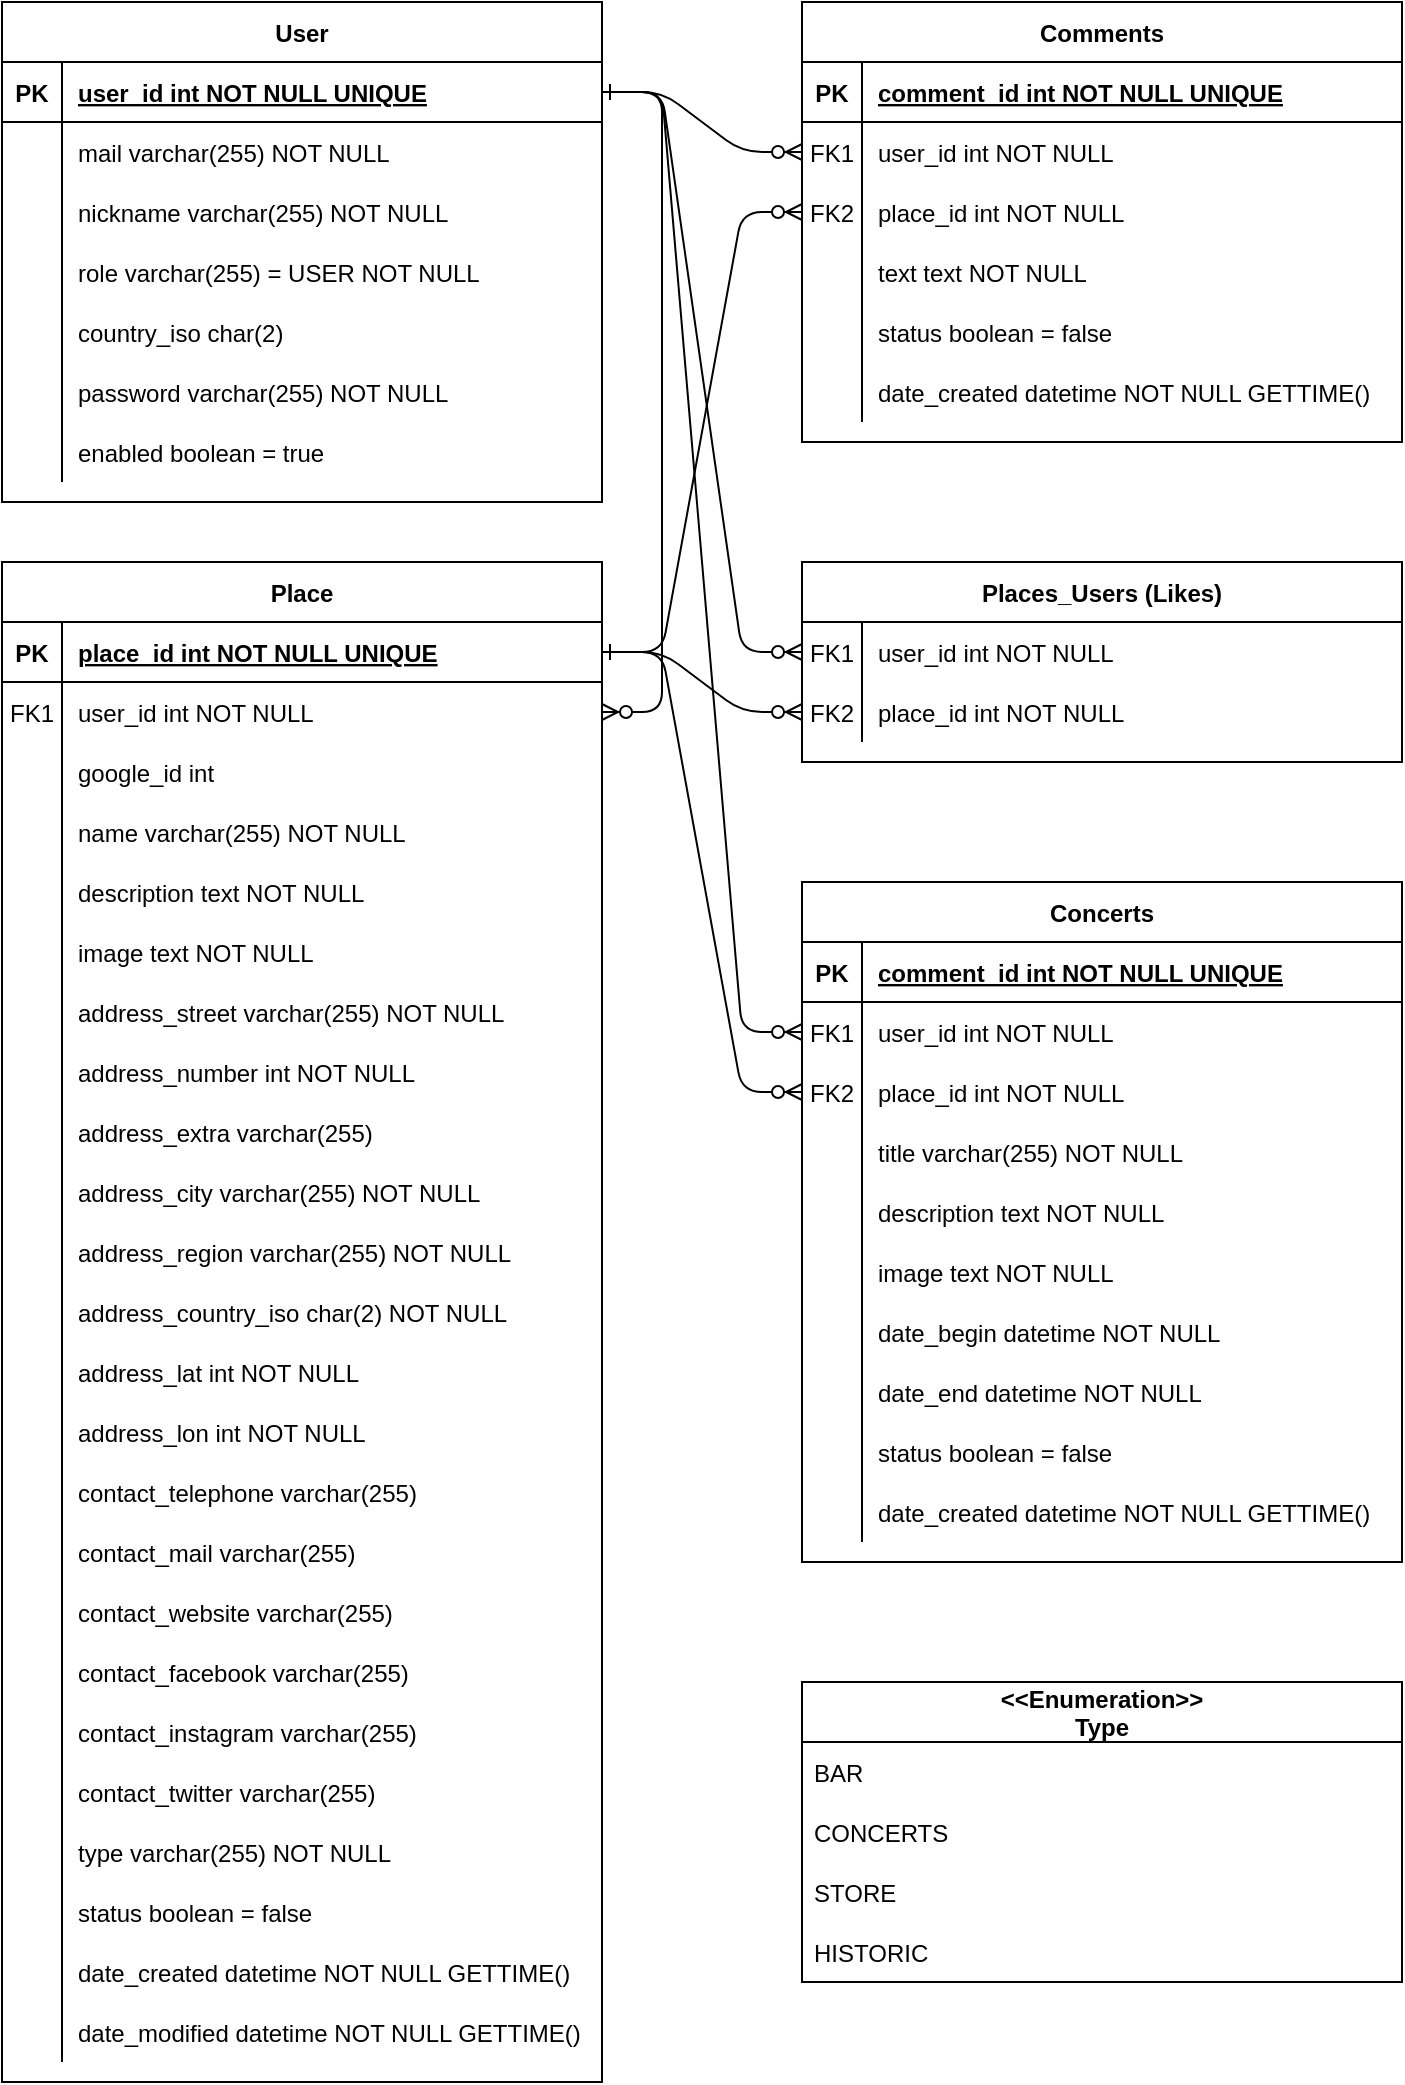 <mxfile version="20.3.6" type="device"><diagram id="R2lEEEUBdFMjLlhIrx00" name="Page-1"><mxGraphModel dx="1422" dy="794" grid="1" gridSize="10" guides="1" tooltips="1" connect="1" arrows="1" fold="1" page="1" pageScale="1" pageWidth="827" pageHeight="1169" math="0" shadow="0" extFonts="Permanent Marker^https://fonts.googleapis.com/css?family=Permanent+Marker"><root><mxCell id="0"/><mxCell id="1" parent="0"/><mxCell id="C-vyLk0tnHw3VtMMgP7b-1" value="" style="edgeStyle=entityRelationEdgeStyle;endArrow=ERzeroToMany;startArrow=ERone;endFill=1;startFill=0;" parent="1" source="C-vyLk0tnHw3VtMMgP7b-24" target="C-vyLk0tnHw3VtMMgP7b-6" edge="1"><mxGeometry width="100" height="100" relative="1" as="geometry"><mxPoint x="340" y="720" as="sourcePoint"/><mxPoint x="440" y="620" as="targetPoint"/></mxGeometry></mxCell><mxCell id="C-vyLk0tnHw3VtMMgP7b-12" value="" style="edgeStyle=entityRelationEdgeStyle;endArrow=ERzeroToMany;startArrow=ERone;endFill=1;startFill=0;entryX=0;entryY=0.5;entryDx=0;entryDy=0;" parent="1" source="C-vyLk0tnHw3VtMMgP7b-3" target="C-vyLk0tnHw3VtMMgP7b-20" edge="1"><mxGeometry width="100" height="100" relative="1" as="geometry"><mxPoint x="400" y="180" as="sourcePoint"/><mxPoint x="460" y="205" as="targetPoint"/></mxGeometry></mxCell><mxCell id="C-vyLk0tnHw3VtMMgP7b-2" value="Place" style="shape=table;startSize=30;container=1;collapsible=1;childLayout=tableLayout;fixedRows=1;rowLines=0;fontStyle=1;align=center;resizeLast=1;" parent="1" vertex="1"><mxGeometry x="40" y="320" width="300" height="760" as="geometry"/></mxCell><mxCell id="C-vyLk0tnHw3VtMMgP7b-3" value="" style="shape=partialRectangle;collapsible=0;dropTarget=0;pointerEvents=0;fillColor=none;points=[[0,0.5],[1,0.5]];portConstraint=eastwest;top=0;left=0;right=0;bottom=1;" parent="C-vyLk0tnHw3VtMMgP7b-2" vertex="1"><mxGeometry y="30" width="300" height="30" as="geometry"/></mxCell><mxCell id="C-vyLk0tnHw3VtMMgP7b-4" value="PK" style="shape=partialRectangle;overflow=hidden;connectable=0;fillColor=none;top=0;left=0;bottom=0;right=0;fontStyle=1;" parent="C-vyLk0tnHw3VtMMgP7b-3" vertex="1"><mxGeometry width="30" height="30" as="geometry"><mxRectangle width="30" height="30" as="alternateBounds"/></mxGeometry></mxCell><mxCell id="C-vyLk0tnHw3VtMMgP7b-5" value="place_id int NOT NULL UNIQUE" style="shape=partialRectangle;overflow=hidden;connectable=0;fillColor=none;top=0;left=0;bottom=0;right=0;align=left;spacingLeft=6;fontStyle=5;" parent="C-vyLk0tnHw3VtMMgP7b-3" vertex="1"><mxGeometry x="30" width="270" height="30" as="geometry"><mxRectangle width="270" height="30" as="alternateBounds"/></mxGeometry></mxCell><mxCell id="C-vyLk0tnHw3VtMMgP7b-6" value="" style="shape=partialRectangle;collapsible=0;dropTarget=0;pointerEvents=0;fillColor=none;points=[[0,0.5],[1,0.5]];portConstraint=eastwest;top=0;left=0;right=0;bottom=0;" parent="C-vyLk0tnHw3VtMMgP7b-2" vertex="1"><mxGeometry y="60" width="300" height="30" as="geometry"/></mxCell><mxCell id="C-vyLk0tnHw3VtMMgP7b-7" value="FK1" style="shape=partialRectangle;overflow=hidden;connectable=0;fillColor=none;top=0;left=0;bottom=0;right=0;" parent="C-vyLk0tnHw3VtMMgP7b-6" vertex="1"><mxGeometry width="30" height="30" as="geometry"><mxRectangle width="30" height="30" as="alternateBounds"/></mxGeometry></mxCell><mxCell id="C-vyLk0tnHw3VtMMgP7b-8" value="user_id int NOT NULL" style="shape=partialRectangle;overflow=hidden;connectable=0;fillColor=none;top=0;left=0;bottom=0;right=0;align=left;spacingLeft=6;" parent="C-vyLk0tnHw3VtMMgP7b-6" vertex="1"><mxGeometry x="30" width="270" height="30" as="geometry"><mxRectangle width="270" height="30" as="alternateBounds"/></mxGeometry></mxCell><mxCell id="t_yi1oZzfj2e9WO6-QSu-7" style="shape=partialRectangle;collapsible=0;dropTarget=0;pointerEvents=0;fillColor=none;points=[[0,0.5],[1,0.5]];portConstraint=eastwest;top=0;left=0;right=0;bottom=0;" parent="C-vyLk0tnHw3VtMMgP7b-2" vertex="1"><mxGeometry y="90" width="300" height="30" as="geometry"/></mxCell><mxCell id="t_yi1oZzfj2e9WO6-QSu-8" style="shape=partialRectangle;overflow=hidden;connectable=0;fillColor=none;top=0;left=0;bottom=0;right=0;" parent="t_yi1oZzfj2e9WO6-QSu-7" vertex="1"><mxGeometry width="30" height="30" as="geometry"><mxRectangle width="30" height="30" as="alternateBounds"/></mxGeometry></mxCell><mxCell id="t_yi1oZzfj2e9WO6-QSu-9" value="google_id int" style="shape=partialRectangle;overflow=hidden;connectable=0;fillColor=none;top=0;left=0;bottom=0;right=0;align=left;spacingLeft=6;" parent="t_yi1oZzfj2e9WO6-QSu-7" vertex="1"><mxGeometry x="30" width="270" height="30" as="geometry"><mxRectangle width="270" height="30" as="alternateBounds"/></mxGeometry></mxCell><mxCell id="C-vyLk0tnHw3VtMMgP7b-9" value="" style="shape=partialRectangle;collapsible=0;dropTarget=0;pointerEvents=0;fillColor=none;points=[[0,0.5],[1,0.5]];portConstraint=eastwest;top=0;left=0;right=0;bottom=0;" parent="C-vyLk0tnHw3VtMMgP7b-2" vertex="1"><mxGeometry y="120" width="300" height="30" as="geometry"/></mxCell><mxCell id="C-vyLk0tnHw3VtMMgP7b-10" value="" style="shape=partialRectangle;overflow=hidden;connectable=0;fillColor=none;top=0;left=0;bottom=0;right=0;" parent="C-vyLk0tnHw3VtMMgP7b-9" vertex="1"><mxGeometry width="30" height="30" as="geometry"><mxRectangle width="30" height="30" as="alternateBounds"/></mxGeometry></mxCell><mxCell id="C-vyLk0tnHw3VtMMgP7b-11" value="name varchar(255) NOT NULL" style="shape=partialRectangle;overflow=hidden;connectable=0;fillColor=none;top=0;left=0;bottom=0;right=0;align=left;spacingLeft=6;" parent="C-vyLk0tnHw3VtMMgP7b-9" vertex="1"><mxGeometry x="30" width="270" height="30" as="geometry"><mxRectangle width="270" height="30" as="alternateBounds"/></mxGeometry></mxCell><mxCell id="KJYeObS76Nvc9UVhFvRF-8" style="shape=partialRectangle;collapsible=0;dropTarget=0;pointerEvents=0;fillColor=none;points=[[0,0.5],[1,0.5]];portConstraint=eastwest;top=0;left=0;right=0;bottom=0;" parent="C-vyLk0tnHw3VtMMgP7b-2" vertex="1"><mxGeometry y="150" width="300" height="30" as="geometry"/></mxCell><mxCell id="KJYeObS76Nvc9UVhFvRF-9" style="shape=partialRectangle;overflow=hidden;connectable=0;fillColor=none;top=0;left=0;bottom=0;right=0;" parent="KJYeObS76Nvc9UVhFvRF-8" vertex="1"><mxGeometry width="30" height="30" as="geometry"><mxRectangle width="30" height="30" as="alternateBounds"/></mxGeometry></mxCell><mxCell id="KJYeObS76Nvc9UVhFvRF-10" value="description text NOT NULL" style="shape=partialRectangle;overflow=hidden;connectable=0;fillColor=none;top=0;left=0;bottom=0;right=0;align=left;spacingLeft=6;" parent="KJYeObS76Nvc9UVhFvRF-8" vertex="1"><mxGeometry x="30" width="270" height="30" as="geometry"><mxRectangle width="270" height="30" as="alternateBounds"/></mxGeometry></mxCell><mxCell id="KJYeObS76Nvc9UVhFvRF-11" style="shape=partialRectangle;collapsible=0;dropTarget=0;pointerEvents=0;fillColor=none;points=[[0,0.5],[1,0.5]];portConstraint=eastwest;top=0;left=0;right=0;bottom=0;" parent="C-vyLk0tnHw3VtMMgP7b-2" vertex="1"><mxGeometry y="180" width="300" height="30" as="geometry"/></mxCell><mxCell id="KJYeObS76Nvc9UVhFvRF-12" style="shape=partialRectangle;overflow=hidden;connectable=0;fillColor=none;top=0;left=0;bottom=0;right=0;" parent="KJYeObS76Nvc9UVhFvRF-11" vertex="1"><mxGeometry width="30" height="30" as="geometry"><mxRectangle width="30" height="30" as="alternateBounds"/></mxGeometry></mxCell><mxCell id="KJYeObS76Nvc9UVhFvRF-13" value="image text NOT NULL" style="shape=partialRectangle;overflow=hidden;connectable=0;fillColor=none;top=0;left=0;bottom=0;right=0;align=left;spacingLeft=6;" parent="KJYeObS76Nvc9UVhFvRF-11" vertex="1"><mxGeometry x="30" width="270" height="30" as="geometry"><mxRectangle width="270" height="30" as="alternateBounds"/></mxGeometry></mxCell><mxCell id="jsZXeWzyeWKCvt2RKqk4-23" style="shape=partialRectangle;collapsible=0;dropTarget=0;pointerEvents=0;fillColor=none;points=[[0,0.5],[1,0.5]];portConstraint=eastwest;top=0;left=0;right=0;bottom=0;" parent="C-vyLk0tnHw3VtMMgP7b-2" vertex="1"><mxGeometry y="210" width="300" height="30" as="geometry"/></mxCell><mxCell id="jsZXeWzyeWKCvt2RKqk4-24" style="shape=partialRectangle;overflow=hidden;connectable=0;fillColor=none;top=0;left=0;bottom=0;right=0;" parent="jsZXeWzyeWKCvt2RKqk4-23" vertex="1"><mxGeometry width="30" height="30" as="geometry"><mxRectangle width="30" height="30" as="alternateBounds"/></mxGeometry></mxCell><mxCell id="jsZXeWzyeWKCvt2RKqk4-25" value="address_street varchar(255) NOT NULL" style="shape=partialRectangle;overflow=hidden;connectable=0;fillColor=none;top=0;left=0;bottom=0;right=0;align=left;spacingLeft=6;" parent="jsZXeWzyeWKCvt2RKqk4-23" vertex="1"><mxGeometry x="30" width="270" height="30" as="geometry"><mxRectangle width="270" height="30" as="alternateBounds"/></mxGeometry></mxCell><mxCell id="jsZXeWzyeWKCvt2RKqk4-26" style="shape=partialRectangle;collapsible=0;dropTarget=0;pointerEvents=0;fillColor=none;points=[[0,0.5],[1,0.5]];portConstraint=eastwest;top=0;left=0;right=0;bottom=0;" parent="C-vyLk0tnHw3VtMMgP7b-2" vertex="1"><mxGeometry y="240" width="300" height="30" as="geometry"/></mxCell><mxCell id="jsZXeWzyeWKCvt2RKqk4-27" style="shape=partialRectangle;overflow=hidden;connectable=0;fillColor=none;top=0;left=0;bottom=0;right=0;" parent="jsZXeWzyeWKCvt2RKqk4-26" vertex="1"><mxGeometry width="30" height="30" as="geometry"><mxRectangle width="30" height="30" as="alternateBounds"/></mxGeometry></mxCell><mxCell id="jsZXeWzyeWKCvt2RKqk4-28" value="address_number int NOT NULL" style="shape=partialRectangle;overflow=hidden;connectable=0;fillColor=none;top=0;left=0;bottom=0;right=0;align=left;spacingLeft=6;" parent="jsZXeWzyeWKCvt2RKqk4-26" vertex="1"><mxGeometry x="30" width="270" height="30" as="geometry"><mxRectangle width="270" height="30" as="alternateBounds"/></mxGeometry></mxCell><mxCell id="lI1bg73gJDDpmk-VJzvs-19" style="shape=partialRectangle;collapsible=0;dropTarget=0;pointerEvents=0;fillColor=none;points=[[0,0.5],[1,0.5]];portConstraint=eastwest;top=0;left=0;right=0;bottom=0;" parent="C-vyLk0tnHw3VtMMgP7b-2" vertex="1"><mxGeometry y="270" width="300" height="30" as="geometry"/></mxCell><mxCell id="lI1bg73gJDDpmk-VJzvs-20" style="shape=partialRectangle;overflow=hidden;connectable=0;fillColor=none;top=0;left=0;bottom=0;right=0;" parent="lI1bg73gJDDpmk-VJzvs-19" vertex="1"><mxGeometry width="30" height="30" as="geometry"><mxRectangle width="30" height="30" as="alternateBounds"/></mxGeometry></mxCell><mxCell id="lI1bg73gJDDpmk-VJzvs-21" value="address_extra varchar(255)" style="shape=partialRectangle;overflow=hidden;connectable=0;fillColor=none;top=0;left=0;bottom=0;right=0;align=left;spacingLeft=6;" parent="lI1bg73gJDDpmk-VJzvs-19" vertex="1"><mxGeometry x="30" width="270" height="30" as="geometry"><mxRectangle width="270" height="30" as="alternateBounds"/></mxGeometry></mxCell><mxCell id="jsZXeWzyeWKCvt2RKqk4-29" style="shape=partialRectangle;collapsible=0;dropTarget=0;pointerEvents=0;fillColor=none;points=[[0,0.5],[1,0.5]];portConstraint=eastwest;top=0;left=0;right=0;bottom=0;" parent="C-vyLk0tnHw3VtMMgP7b-2" vertex="1"><mxGeometry y="300" width="300" height="30" as="geometry"/></mxCell><mxCell id="jsZXeWzyeWKCvt2RKqk4-30" style="shape=partialRectangle;overflow=hidden;connectable=0;fillColor=none;top=0;left=0;bottom=0;right=0;" parent="jsZXeWzyeWKCvt2RKqk4-29" vertex="1"><mxGeometry width="30" height="30" as="geometry"><mxRectangle width="30" height="30" as="alternateBounds"/></mxGeometry></mxCell><mxCell id="jsZXeWzyeWKCvt2RKqk4-31" value="address_city varchar(255) NOT NULL" style="shape=partialRectangle;overflow=hidden;connectable=0;fillColor=none;top=0;left=0;bottom=0;right=0;align=left;spacingLeft=6;" parent="jsZXeWzyeWKCvt2RKqk4-29" vertex="1"><mxGeometry x="30" width="270" height="30" as="geometry"><mxRectangle width="270" height="30" as="alternateBounds"/></mxGeometry></mxCell><mxCell id="jsZXeWzyeWKCvt2RKqk4-32" style="shape=partialRectangle;collapsible=0;dropTarget=0;pointerEvents=0;fillColor=none;points=[[0,0.5],[1,0.5]];portConstraint=eastwest;top=0;left=0;right=0;bottom=0;" parent="C-vyLk0tnHw3VtMMgP7b-2" vertex="1"><mxGeometry y="330" width="300" height="30" as="geometry"/></mxCell><mxCell id="jsZXeWzyeWKCvt2RKqk4-33" style="shape=partialRectangle;overflow=hidden;connectable=0;fillColor=none;top=0;left=0;bottom=0;right=0;" parent="jsZXeWzyeWKCvt2RKqk4-32" vertex="1"><mxGeometry width="30" height="30" as="geometry"><mxRectangle width="30" height="30" as="alternateBounds"/></mxGeometry></mxCell><mxCell id="jsZXeWzyeWKCvt2RKqk4-34" value="address_region varchar(255) NOT NULL" style="shape=partialRectangle;overflow=hidden;connectable=0;fillColor=none;top=0;left=0;bottom=0;right=0;align=left;spacingLeft=6;" parent="jsZXeWzyeWKCvt2RKqk4-32" vertex="1"><mxGeometry x="30" width="270" height="30" as="geometry"><mxRectangle width="270" height="30" as="alternateBounds"/></mxGeometry></mxCell><mxCell id="jsZXeWzyeWKCvt2RKqk4-56" style="shape=partialRectangle;collapsible=0;dropTarget=0;pointerEvents=0;fillColor=none;points=[[0,0.5],[1,0.5]];portConstraint=eastwest;top=0;left=0;right=0;bottom=0;" parent="C-vyLk0tnHw3VtMMgP7b-2" vertex="1"><mxGeometry y="360" width="300" height="30" as="geometry"/></mxCell><mxCell id="jsZXeWzyeWKCvt2RKqk4-57" style="shape=partialRectangle;overflow=hidden;connectable=0;fillColor=none;top=0;left=0;bottom=0;right=0;" parent="jsZXeWzyeWKCvt2RKqk4-56" vertex="1"><mxGeometry width="30" height="30" as="geometry"><mxRectangle width="30" height="30" as="alternateBounds"/></mxGeometry></mxCell><mxCell id="jsZXeWzyeWKCvt2RKqk4-58" value="address_country_iso char(2) NOT NULL" style="shape=partialRectangle;overflow=hidden;connectable=0;fillColor=none;top=0;left=0;bottom=0;right=0;align=left;spacingLeft=6;" parent="jsZXeWzyeWKCvt2RKqk4-56" vertex="1"><mxGeometry x="30" width="270" height="30" as="geometry"><mxRectangle width="270" height="30" as="alternateBounds"/></mxGeometry></mxCell><mxCell id="jsZXeWzyeWKCvt2RKqk4-71" style="shape=partialRectangle;collapsible=0;dropTarget=0;pointerEvents=0;fillColor=none;points=[[0,0.5],[1,0.5]];portConstraint=eastwest;top=0;left=0;right=0;bottom=0;" parent="C-vyLk0tnHw3VtMMgP7b-2" vertex="1"><mxGeometry y="390" width="300" height="30" as="geometry"/></mxCell><mxCell id="jsZXeWzyeWKCvt2RKqk4-72" style="shape=partialRectangle;overflow=hidden;connectable=0;fillColor=none;top=0;left=0;bottom=0;right=0;" parent="jsZXeWzyeWKCvt2RKqk4-71" vertex="1"><mxGeometry width="30" height="30" as="geometry"><mxRectangle width="30" height="30" as="alternateBounds"/></mxGeometry></mxCell><mxCell id="jsZXeWzyeWKCvt2RKqk4-73" value="address_lat int NOT NULL" style="shape=partialRectangle;overflow=hidden;connectable=0;fillColor=none;top=0;left=0;bottom=0;right=0;align=left;spacingLeft=6;" parent="jsZXeWzyeWKCvt2RKqk4-71" vertex="1"><mxGeometry x="30" width="270" height="30" as="geometry"><mxRectangle width="270" height="30" as="alternateBounds"/></mxGeometry></mxCell><mxCell id="jsZXeWzyeWKCvt2RKqk4-59" style="shape=partialRectangle;collapsible=0;dropTarget=0;pointerEvents=0;fillColor=none;points=[[0,0.5],[1,0.5]];portConstraint=eastwest;top=0;left=0;right=0;bottom=0;" parent="C-vyLk0tnHw3VtMMgP7b-2" vertex="1"><mxGeometry y="420" width="300" height="30" as="geometry"/></mxCell><mxCell id="jsZXeWzyeWKCvt2RKqk4-60" style="shape=partialRectangle;overflow=hidden;connectable=0;fillColor=none;top=0;left=0;bottom=0;right=0;" parent="jsZXeWzyeWKCvt2RKqk4-59" vertex="1"><mxGeometry width="30" height="30" as="geometry"><mxRectangle width="30" height="30" as="alternateBounds"/></mxGeometry></mxCell><mxCell id="jsZXeWzyeWKCvt2RKqk4-61" value="address_lon int NOT NULL" style="shape=partialRectangle;overflow=hidden;connectable=0;fillColor=none;top=0;left=0;bottom=0;right=0;align=left;spacingLeft=6;" parent="jsZXeWzyeWKCvt2RKqk4-59" vertex="1"><mxGeometry x="30" width="270" height="30" as="geometry"><mxRectangle width="270" height="30" as="alternateBounds"/></mxGeometry></mxCell><mxCell id="t_yi1oZzfj2e9WO6-QSu-28" style="shape=partialRectangle;collapsible=0;dropTarget=0;pointerEvents=0;fillColor=none;points=[[0,0.5],[1,0.5]];portConstraint=eastwest;top=0;left=0;right=0;bottom=0;" parent="C-vyLk0tnHw3VtMMgP7b-2" vertex="1"><mxGeometry y="450" width="300" height="30" as="geometry"/></mxCell><mxCell id="t_yi1oZzfj2e9WO6-QSu-29" style="shape=partialRectangle;overflow=hidden;connectable=0;fillColor=none;top=0;left=0;bottom=0;right=0;" parent="t_yi1oZzfj2e9WO6-QSu-28" vertex="1"><mxGeometry width="30" height="30" as="geometry"><mxRectangle width="30" height="30" as="alternateBounds"/></mxGeometry></mxCell><mxCell id="t_yi1oZzfj2e9WO6-QSu-30" value="contact_telephone varchar(255)" style="shape=partialRectangle;overflow=hidden;connectable=0;fillColor=none;top=0;left=0;bottom=0;right=0;align=left;spacingLeft=6;" parent="t_yi1oZzfj2e9WO6-QSu-28" vertex="1"><mxGeometry x="30" width="270" height="30" as="geometry"><mxRectangle width="270" height="30" as="alternateBounds"/></mxGeometry></mxCell><mxCell id="t_yi1oZzfj2e9WO6-QSu-31" style="shape=partialRectangle;collapsible=0;dropTarget=0;pointerEvents=0;fillColor=none;points=[[0,0.5],[1,0.5]];portConstraint=eastwest;top=0;left=0;right=0;bottom=0;" parent="C-vyLk0tnHw3VtMMgP7b-2" vertex="1"><mxGeometry y="480" width="300" height="30" as="geometry"/></mxCell><mxCell id="t_yi1oZzfj2e9WO6-QSu-32" style="shape=partialRectangle;overflow=hidden;connectable=0;fillColor=none;top=0;left=0;bottom=0;right=0;" parent="t_yi1oZzfj2e9WO6-QSu-31" vertex="1"><mxGeometry width="30" height="30" as="geometry"><mxRectangle width="30" height="30" as="alternateBounds"/></mxGeometry></mxCell><mxCell id="t_yi1oZzfj2e9WO6-QSu-33" value="contact_mail varchar(255)" style="shape=partialRectangle;overflow=hidden;connectable=0;fillColor=none;top=0;left=0;bottom=0;right=0;align=left;spacingLeft=6;" parent="t_yi1oZzfj2e9WO6-QSu-31" vertex="1"><mxGeometry x="30" width="270" height="30" as="geometry"><mxRectangle width="270" height="30" as="alternateBounds"/></mxGeometry></mxCell><mxCell id="t_yi1oZzfj2e9WO6-QSu-25" style="shape=partialRectangle;collapsible=0;dropTarget=0;pointerEvents=0;fillColor=none;points=[[0,0.5],[1,0.5]];portConstraint=eastwest;top=0;left=0;right=0;bottom=0;" parent="C-vyLk0tnHw3VtMMgP7b-2" vertex="1"><mxGeometry y="510" width="300" height="30" as="geometry"/></mxCell><mxCell id="t_yi1oZzfj2e9WO6-QSu-26" style="shape=partialRectangle;overflow=hidden;connectable=0;fillColor=none;top=0;left=0;bottom=0;right=0;" parent="t_yi1oZzfj2e9WO6-QSu-25" vertex="1"><mxGeometry width="30" height="30" as="geometry"><mxRectangle width="30" height="30" as="alternateBounds"/></mxGeometry></mxCell><mxCell id="t_yi1oZzfj2e9WO6-QSu-27" value="contact_website varchar(255)" style="shape=partialRectangle;overflow=hidden;connectable=0;fillColor=none;top=0;left=0;bottom=0;right=0;align=left;spacingLeft=6;" parent="t_yi1oZzfj2e9WO6-QSu-25" vertex="1"><mxGeometry x="30" width="270" height="30" as="geometry"><mxRectangle width="270" height="30" as="alternateBounds"/></mxGeometry></mxCell><mxCell id="t_yi1oZzfj2e9WO6-QSu-19" style="shape=partialRectangle;collapsible=0;dropTarget=0;pointerEvents=0;fillColor=none;points=[[0,0.5],[1,0.5]];portConstraint=eastwest;top=0;left=0;right=0;bottom=0;" parent="C-vyLk0tnHw3VtMMgP7b-2" vertex="1"><mxGeometry y="540" width="300" height="30" as="geometry"/></mxCell><mxCell id="t_yi1oZzfj2e9WO6-QSu-20" style="shape=partialRectangle;overflow=hidden;connectable=0;fillColor=none;top=0;left=0;bottom=0;right=0;" parent="t_yi1oZzfj2e9WO6-QSu-19" vertex="1"><mxGeometry width="30" height="30" as="geometry"><mxRectangle width="30" height="30" as="alternateBounds"/></mxGeometry></mxCell><mxCell id="t_yi1oZzfj2e9WO6-QSu-21" value="contact_facebook varchar(255)" style="shape=partialRectangle;overflow=hidden;connectable=0;fillColor=none;top=0;left=0;bottom=0;right=0;align=left;spacingLeft=6;" parent="t_yi1oZzfj2e9WO6-QSu-19" vertex="1"><mxGeometry x="30" width="270" height="30" as="geometry"><mxRectangle width="270" height="30" as="alternateBounds"/></mxGeometry></mxCell><mxCell id="t_yi1oZzfj2e9WO6-QSu-16" style="shape=partialRectangle;collapsible=0;dropTarget=0;pointerEvents=0;fillColor=none;points=[[0,0.5],[1,0.5]];portConstraint=eastwest;top=0;left=0;right=0;bottom=0;" parent="C-vyLk0tnHw3VtMMgP7b-2" vertex="1"><mxGeometry y="570" width="300" height="30" as="geometry"/></mxCell><mxCell id="t_yi1oZzfj2e9WO6-QSu-17" style="shape=partialRectangle;overflow=hidden;connectable=0;fillColor=none;top=0;left=0;bottom=0;right=0;" parent="t_yi1oZzfj2e9WO6-QSu-16" vertex="1"><mxGeometry width="30" height="30" as="geometry"><mxRectangle width="30" height="30" as="alternateBounds"/></mxGeometry></mxCell><mxCell id="t_yi1oZzfj2e9WO6-QSu-18" value="contact_instagram varchar(255)" style="shape=partialRectangle;overflow=hidden;connectable=0;fillColor=none;top=0;left=0;bottom=0;right=0;align=left;spacingLeft=6;" parent="t_yi1oZzfj2e9WO6-QSu-16" vertex="1"><mxGeometry x="30" width="270" height="30" as="geometry"><mxRectangle width="270" height="30" as="alternateBounds"/></mxGeometry></mxCell><mxCell id="t_yi1oZzfj2e9WO6-QSu-22" style="shape=partialRectangle;collapsible=0;dropTarget=0;pointerEvents=0;fillColor=none;points=[[0,0.5],[1,0.5]];portConstraint=eastwest;top=0;left=0;right=0;bottom=0;" parent="C-vyLk0tnHw3VtMMgP7b-2" vertex="1"><mxGeometry y="600" width="300" height="30" as="geometry"/></mxCell><mxCell id="t_yi1oZzfj2e9WO6-QSu-23" style="shape=partialRectangle;overflow=hidden;connectable=0;fillColor=none;top=0;left=0;bottom=0;right=0;" parent="t_yi1oZzfj2e9WO6-QSu-22" vertex="1"><mxGeometry width="30" height="30" as="geometry"><mxRectangle width="30" height="30" as="alternateBounds"/></mxGeometry></mxCell><mxCell id="t_yi1oZzfj2e9WO6-QSu-24" value="contact_twitter varchar(255)" style="shape=partialRectangle;overflow=hidden;connectable=0;fillColor=none;top=0;left=0;bottom=0;right=0;align=left;spacingLeft=6;" parent="t_yi1oZzfj2e9WO6-QSu-22" vertex="1"><mxGeometry x="30" width="270" height="30" as="geometry"><mxRectangle width="270" height="30" as="alternateBounds"/></mxGeometry></mxCell><mxCell id="lI1bg73gJDDpmk-VJzvs-14" style="shape=partialRectangle;collapsible=0;dropTarget=0;pointerEvents=0;fillColor=none;points=[[0,0.5],[1,0.5]];portConstraint=eastwest;top=0;left=0;right=0;bottom=0;" parent="C-vyLk0tnHw3VtMMgP7b-2" vertex="1"><mxGeometry y="630" width="300" height="30" as="geometry"/></mxCell><mxCell id="lI1bg73gJDDpmk-VJzvs-15" style="shape=partialRectangle;overflow=hidden;connectable=0;fillColor=none;top=0;left=0;bottom=0;right=0;" parent="lI1bg73gJDDpmk-VJzvs-14" vertex="1"><mxGeometry width="30" height="30" as="geometry"><mxRectangle width="30" height="30" as="alternateBounds"/></mxGeometry></mxCell><mxCell id="lI1bg73gJDDpmk-VJzvs-16" value="type varchar(255) NOT NULL" style="shape=partialRectangle;overflow=hidden;connectable=0;fillColor=none;top=0;left=0;bottom=0;right=0;align=left;spacingLeft=6;" parent="lI1bg73gJDDpmk-VJzvs-14" vertex="1"><mxGeometry x="30" width="270" height="30" as="geometry"><mxRectangle width="270" height="30" as="alternateBounds"/></mxGeometry></mxCell><mxCell id="jsZXeWzyeWKCvt2RKqk4-74" style="shape=partialRectangle;collapsible=0;dropTarget=0;pointerEvents=0;fillColor=none;points=[[0,0.5],[1,0.5]];portConstraint=eastwest;top=0;left=0;right=0;bottom=0;" parent="C-vyLk0tnHw3VtMMgP7b-2" vertex="1"><mxGeometry y="660" width="300" height="30" as="geometry"/></mxCell><mxCell id="jsZXeWzyeWKCvt2RKqk4-75" style="shape=partialRectangle;overflow=hidden;connectable=0;fillColor=none;top=0;left=0;bottom=0;right=0;" parent="jsZXeWzyeWKCvt2RKqk4-74" vertex="1"><mxGeometry width="30" height="30" as="geometry"><mxRectangle width="30" height="30" as="alternateBounds"/></mxGeometry></mxCell><mxCell id="jsZXeWzyeWKCvt2RKqk4-76" value="status boolean = false" style="shape=partialRectangle;overflow=hidden;connectable=0;fillColor=none;top=0;left=0;bottom=0;right=0;align=left;spacingLeft=6;" parent="jsZXeWzyeWKCvt2RKqk4-74" vertex="1"><mxGeometry x="30" width="270" height="30" as="geometry"><mxRectangle width="270" height="30" as="alternateBounds"/></mxGeometry></mxCell><mxCell id="jsZXeWzyeWKCvt2RKqk4-77" style="shape=partialRectangle;collapsible=0;dropTarget=0;pointerEvents=0;fillColor=none;points=[[0,0.5],[1,0.5]];portConstraint=eastwest;top=0;left=0;right=0;bottom=0;" parent="C-vyLk0tnHw3VtMMgP7b-2" vertex="1"><mxGeometry y="690" width="300" height="30" as="geometry"/></mxCell><mxCell id="jsZXeWzyeWKCvt2RKqk4-78" style="shape=partialRectangle;overflow=hidden;connectable=0;fillColor=none;top=0;left=0;bottom=0;right=0;" parent="jsZXeWzyeWKCvt2RKqk4-77" vertex="1"><mxGeometry width="30" height="30" as="geometry"><mxRectangle width="30" height="30" as="alternateBounds"/></mxGeometry></mxCell><mxCell id="jsZXeWzyeWKCvt2RKqk4-79" value="date_created datetime NOT NULL GETTIME()" style="shape=partialRectangle;overflow=hidden;connectable=0;fillColor=none;top=0;left=0;bottom=0;right=0;align=left;spacingLeft=6;" parent="jsZXeWzyeWKCvt2RKqk4-77" vertex="1"><mxGeometry x="30" width="270" height="30" as="geometry"><mxRectangle width="270" height="30" as="alternateBounds"/></mxGeometry></mxCell><mxCell id="KJYeObS76Nvc9UVhFvRF-1" style="shape=partialRectangle;collapsible=0;dropTarget=0;pointerEvents=0;fillColor=none;points=[[0,0.5],[1,0.5]];portConstraint=eastwest;top=0;left=0;right=0;bottom=0;" parent="C-vyLk0tnHw3VtMMgP7b-2" vertex="1"><mxGeometry y="720" width="300" height="30" as="geometry"/></mxCell><mxCell id="KJYeObS76Nvc9UVhFvRF-2" style="shape=partialRectangle;overflow=hidden;connectable=0;fillColor=none;top=0;left=0;bottom=0;right=0;" parent="KJYeObS76Nvc9UVhFvRF-1" vertex="1"><mxGeometry width="30" height="30" as="geometry"><mxRectangle width="30" height="30" as="alternateBounds"/></mxGeometry></mxCell><mxCell id="KJYeObS76Nvc9UVhFvRF-3" value="date_modified datetime NOT NULL GETTIME()" style="shape=partialRectangle;overflow=hidden;connectable=0;fillColor=none;top=0;left=0;bottom=0;right=0;align=left;spacingLeft=6;" parent="KJYeObS76Nvc9UVhFvRF-1" vertex="1"><mxGeometry x="30" width="270" height="30" as="geometry"><mxRectangle width="270" height="30" as="alternateBounds"/></mxGeometry></mxCell><mxCell id="C-vyLk0tnHw3VtMMgP7b-13" value="Comments" style="shape=table;startSize=30;container=1;collapsible=1;childLayout=tableLayout;fixedRows=1;rowLines=0;fontStyle=1;align=center;resizeLast=1;" parent="1" vertex="1"><mxGeometry x="440" y="40" width="300" height="220" as="geometry"/></mxCell><mxCell id="C-vyLk0tnHw3VtMMgP7b-14" value="" style="shape=partialRectangle;collapsible=0;dropTarget=0;pointerEvents=0;fillColor=none;points=[[0,0.5],[1,0.5]];portConstraint=eastwest;top=0;left=0;right=0;bottom=1;" parent="C-vyLk0tnHw3VtMMgP7b-13" vertex="1"><mxGeometry y="30" width="300" height="30" as="geometry"/></mxCell><mxCell id="C-vyLk0tnHw3VtMMgP7b-15" value="PK" style="shape=partialRectangle;overflow=hidden;connectable=0;fillColor=none;top=0;left=0;bottom=0;right=0;fontStyle=1;" parent="C-vyLk0tnHw3VtMMgP7b-14" vertex="1"><mxGeometry width="30" height="30" as="geometry"><mxRectangle width="30" height="30" as="alternateBounds"/></mxGeometry></mxCell><mxCell id="C-vyLk0tnHw3VtMMgP7b-16" value="comment_id int NOT NULL UNIQUE" style="shape=partialRectangle;overflow=hidden;connectable=0;fillColor=none;top=0;left=0;bottom=0;right=0;align=left;spacingLeft=6;fontStyle=5;" parent="C-vyLk0tnHw3VtMMgP7b-14" vertex="1"><mxGeometry x="30" width="270" height="30" as="geometry"><mxRectangle width="270" height="30" as="alternateBounds"/></mxGeometry></mxCell><mxCell id="C-vyLk0tnHw3VtMMgP7b-17" value="" style="shape=partialRectangle;collapsible=0;dropTarget=0;pointerEvents=0;fillColor=none;points=[[0,0.5],[1,0.5]];portConstraint=eastwest;top=0;left=0;right=0;bottom=0;" parent="C-vyLk0tnHw3VtMMgP7b-13" vertex="1"><mxGeometry y="60" width="300" height="30" as="geometry"/></mxCell><mxCell id="C-vyLk0tnHw3VtMMgP7b-18" value="FK1" style="shape=partialRectangle;overflow=hidden;connectable=0;fillColor=none;top=0;left=0;bottom=0;right=0;" parent="C-vyLk0tnHw3VtMMgP7b-17" vertex="1"><mxGeometry width="30" height="30" as="geometry"><mxRectangle width="30" height="30" as="alternateBounds"/></mxGeometry></mxCell><mxCell id="C-vyLk0tnHw3VtMMgP7b-19" value="user_id int NOT NULL" style="shape=partialRectangle;overflow=hidden;connectable=0;fillColor=none;top=0;left=0;bottom=0;right=0;align=left;spacingLeft=6;" parent="C-vyLk0tnHw3VtMMgP7b-17" vertex="1"><mxGeometry x="30" width="270" height="30" as="geometry"><mxRectangle width="270" height="30" as="alternateBounds"/></mxGeometry></mxCell><mxCell id="C-vyLk0tnHw3VtMMgP7b-20" value="" style="shape=partialRectangle;collapsible=0;dropTarget=0;pointerEvents=0;fillColor=none;points=[[0,0.5],[1,0.5]];portConstraint=eastwest;top=0;left=0;right=0;bottom=0;" parent="C-vyLk0tnHw3VtMMgP7b-13" vertex="1"><mxGeometry y="90" width="300" height="30" as="geometry"/></mxCell><mxCell id="C-vyLk0tnHw3VtMMgP7b-21" value="FK2" style="shape=partialRectangle;overflow=hidden;connectable=0;fillColor=none;top=0;left=0;bottom=0;right=0;" parent="C-vyLk0tnHw3VtMMgP7b-20" vertex="1"><mxGeometry width="30" height="30" as="geometry"><mxRectangle width="30" height="30" as="alternateBounds"/></mxGeometry></mxCell><mxCell id="C-vyLk0tnHw3VtMMgP7b-22" value="place_id int NOT NULL" style="shape=partialRectangle;overflow=hidden;connectable=0;fillColor=none;top=0;left=0;bottom=0;right=0;align=left;spacingLeft=6;" parent="C-vyLk0tnHw3VtMMgP7b-20" vertex="1"><mxGeometry x="30" width="270" height="30" as="geometry"><mxRectangle width="270" height="30" as="alternateBounds"/></mxGeometry></mxCell><mxCell id="jsZXeWzyeWKCvt2RKqk4-16" style="shape=partialRectangle;collapsible=0;dropTarget=0;pointerEvents=0;fillColor=none;points=[[0,0.5],[1,0.5]];portConstraint=eastwest;top=0;left=0;right=0;bottom=0;" parent="C-vyLk0tnHw3VtMMgP7b-13" vertex="1"><mxGeometry y="120" width="300" height="30" as="geometry"/></mxCell><mxCell id="jsZXeWzyeWKCvt2RKqk4-17" style="shape=partialRectangle;overflow=hidden;connectable=0;fillColor=none;top=0;left=0;bottom=0;right=0;" parent="jsZXeWzyeWKCvt2RKqk4-16" vertex="1"><mxGeometry width="30" height="30" as="geometry"><mxRectangle width="30" height="30" as="alternateBounds"/></mxGeometry></mxCell><mxCell id="jsZXeWzyeWKCvt2RKqk4-18" value="text text NOT NULL" style="shape=partialRectangle;overflow=hidden;connectable=0;fillColor=none;top=0;left=0;bottom=0;right=0;align=left;spacingLeft=6;" parent="jsZXeWzyeWKCvt2RKqk4-16" vertex="1"><mxGeometry x="30" width="270" height="30" as="geometry"><mxRectangle width="270" height="30" as="alternateBounds"/></mxGeometry></mxCell><mxCell id="jsZXeWzyeWKCvt2RKqk4-19" style="shape=partialRectangle;collapsible=0;dropTarget=0;pointerEvents=0;fillColor=none;points=[[0,0.5],[1,0.5]];portConstraint=eastwest;top=0;left=0;right=0;bottom=0;" parent="C-vyLk0tnHw3VtMMgP7b-13" vertex="1"><mxGeometry y="150" width="300" height="30" as="geometry"/></mxCell><mxCell id="jsZXeWzyeWKCvt2RKqk4-20" style="shape=partialRectangle;overflow=hidden;connectable=0;fillColor=none;top=0;left=0;bottom=0;right=0;" parent="jsZXeWzyeWKCvt2RKqk4-19" vertex="1"><mxGeometry width="30" height="30" as="geometry"><mxRectangle width="30" height="30" as="alternateBounds"/></mxGeometry></mxCell><mxCell id="jsZXeWzyeWKCvt2RKqk4-21" value="status boolean = false" style="shape=partialRectangle;overflow=hidden;connectable=0;fillColor=none;top=0;left=0;bottom=0;right=0;align=left;spacingLeft=6;" parent="jsZXeWzyeWKCvt2RKqk4-19" vertex="1"><mxGeometry x="30" width="270" height="30" as="geometry"><mxRectangle width="270" height="30" as="alternateBounds"/></mxGeometry></mxCell><mxCell id="t_yi1oZzfj2e9WO6-QSu-1" style="shape=partialRectangle;collapsible=0;dropTarget=0;pointerEvents=0;fillColor=none;points=[[0,0.5],[1,0.5]];portConstraint=eastwest;top=0;left=0;right=0;bottom=0;" parent="C-vyLk0tnHw3VtMMgP7b-13" vertex="1"><mxGeometry y="180" width="300" height="30" as="geometry"/></mxCell><mxCell id="t_yi1oZzfj2e9WO6-QSu-2" style="shape=partialRectangle;overflow=hidden;connectable=0;fillColor=none;top=0;left=0;bottom=0;right=0;" parent="t_yi1oZzfj2e9WO6-QSu-1" vertex="1"><mxGeometry width="30" height="30" as="geometry"><mxRectangle width="30" height="30" as="alternateBounds"/></mxGeometry></mxCell><mxCell id="t_yi1oZzfj2e9WO6-QSu-3" value="date_created datetime NOT NULL GETTIME()" style="shape=partialRectangle;overflow=hidden;connectable=0;fillColor=none;top=0;left=0;bottom=0;right=0;align=left;spacingLeft=6;" parent="t_yi1oZzfj2e9WO6-QSu-1" vertex="1"><mxGeometry x="30" width="270" height="30" as="geometry"><mxRectangle width="270" height="30" as="alternateBounds"/></mxGeometry></mxCell><mxCell id="C-vyLk0tnHw3VtMMgP7b-23" value="User" style="shape=table;startSize=30;container=1;collapsible=1;childLayout=tableLayout;fixedRows=1;rowLines=0;fontStyle=1;align=center;resizeLast=1;" parent="1" vertex="1"><mxGeometry x="40" y="40" width="300" height="250" as="geometry"/></mxCell><mxCell id="C-vyLk0tnHw3VtMMgP7b-24" value="" style="shape=partialRectangle;collapsible=0;dropTarget=0;pointerEvents=0;fillColor=none;points=[[0,0.5],[1,0.5]];portConstraint=eastwest;top=0;left=0;right=0;bottom=1;" parent="C-vyLk0tnHw3VtMMgP7b-23" vertex="1"><mxGeometry y="30" width="300" height="30" as="geometry"/></mxCell><mxCell id="C-vyLk0tnHw3VtMMgP7b-25" value="PK" style="shape=partialRectangle;overflow=hidden;connectable=0;fillColor=none;top=0;left=0;bottom=0;right=0;fontStyle=1;" parent="C-vyLk0tnHw3VtMMgP7b-24" vertex="1"><mxGeometry width="30" height="30" as="geometry"><mxRectangle width="30" height="30" as="alternateBounds"/></mxGeometry></mxCell><mxCell id="C-vyLk0tnHw3VtMMgP7b-26" value="user_id int NOT NULL UNIQUE" style="shape=partialRectangle;overflow=hidden;connectable=0;fillColor=none;top=0;left=0;bottom=0;right=0;align=left;spacingLeft=6;fontStyle=5;" parent="C-vyLk0tnHw3VtMMgP7b-24" vertex="1"><mxGeometry x="30" width="270" height="30" as="geometry"><mxRectangle width="270" height="30" as="alternateBounds"/></mxGeometry></mxCell><mxCell id="C-vyLk0tnHw3VtMMgP7b-27" value="" style="shape=partialRectangle;collapsible=0;dropTarget=0;pointerEvents=0;fillColor=none;points=[[0,0.5],[1,0.5]];portConstraint=eastwest;top=0;left=0;right=0;bottom=0;" parent="C-vyLk0tnHw3VtMMgP7b-23" vertex="1"><mxGeometry y="60" width="300" height="30" as="geometry"/></mxCell><mxCell id="C-vyLk0tnHw3VtMMgP7b-28" value="" style="shape=partialRectangle;overflow=hidden;connectable=0;fillColor=none;top=0;left=0;bottom=0;right=0;" parent="C-vyLk0tnHw3VtMMgP7b-27" vertex="1"><mxGeometry width="30" height="30" as="geometry"><mxRectangle width="30" height="30" as="alternateBounds"/></mxGeometry></mxCell><mxCell id="C-vyLk0tnHw3VtMMgP7b-29" value="mail varchar(255) NOT NULL" style="shape=partialRectangle;overflow=hidden;connectable=0;fillColor=none;top=0;left=0;bottom=0;right=0;align=left;spacingLeft=6;" parent="C-vyLk0tnHw3VtMMgP7b-27" vertex="1"><mxGeometry x="30" width="270" height="30" as="geometry"><mxRectangle width="270" height="30" as="alternateBounds"/></mxGeometry></mxCell><mxCell id="lI1bg73gJDDpmk-VJzvs-7" style="shape=partialRectangle;collapsible=0;dropTarget=0;pointerEvents=0;fillColor=none;points=[[0,0.5],[1,0.5]];portConstraint=eastwest;top=0;left=0;right=0;bottom=0;" parent="C-vyLk0tnHw3VtMMgP7b-23" vertex="1"><mxGeometry y="90" width="300" height="30" as="geometry"/></mxCell><mxCell id="lI1bg73gJDDpmk-VJzvs-8" style="shape=partialRectangle;overflow=hidden;connectable=0;fillColor=none;top=0;left=0;bottom=0;right=0;" parent="lI1bg73gJDDpmk-VJzvs-7" vertex="1"><mxGeometry width="30" height="30" as="geometry"><mxRectangle width="30" height="30" as="alternateBounds"/></mxGeometry></mxCell><mxCell id="lI1bg73gJDDpmk-VJzvs-9" value="nickname varchar(255) NOT NULL" style="shape=partialRectangle;overflow=hidden;connectable=0;fillColor=none;top=0;left=0;bottom=0;right=0;align=left;spacingLeft=6;" parent="lI1bg73gJDDpmk-VJzvs-7" vertex="1"><mxGeometry x="30" width="270" height="30" as="geometry"><mxRectangle width="270" height="30" as="alternateBounds"/></mxGeometry></mxCell><mxCell id="jsZXeWzyeWKCvt2RKqk4-10" style="shape=partialRectangle;collapsible=0;dropTarget=0;pointerEvents=0;fillColor=none;points=[[0,0.5],[1,0.5]];portConstraint=eastwest;top=0;left=0;right=0;bottom=0;" parent="C-vyLk0tnHw3VtMMgP7b-23" vertex="1"><mxGeometry y="120" width="300" height="30" as="geometry"/></mxCell><mxCell id="jsZXeWzyeWKCvt2RKqk4-11" style="shape=partialRectangle;overflow=hidden;connectable=0;fillColor=none;top=0;left=0;bottom=0;right=0;" parent="jsZXeWzyeWKCvt2RKqk4-10" vertex="1"><mxGeometry width="30" height="30" as="geometry"><mxRectangle width="30" height="30" as="alternateBounds"/></mxGeometry></mxCell><mxCell id="jsZXeWzyeWKCvt2RKqk4-12" value="role varchar(255) = USER NOT NULL" style="shape=partialRectangle;overflow=hidden;connectable=0;fillColor=none;top=0;left=0;bottom=0;right=0;align=left;spacingLeft=6;" parent="jsZXeWzyeWKCvt2RKqk4-10" vertex="1"><mxGeometry x="30" width="270" height="30" as="geometry"><mxRectangle width="270" height="30" as="alternateBounds"/></mxGeometry></mxCell><mxCell id="jsZXeWzyeWKCvt2RKqk4-1" style="shape=partialRectangle;collapsible=0;dropTarget=0;pointerEvents=0;fillColor=none;points=[[0,0.5],[1,0.5]];portConstraint=eastwest;top=0;left=0;right=0;bottom=0;" parent="C-vyLk0tnHw3VtMMgP7b-23" vertex="1"><mxGeometry y="150" width="300" height="30" as="geometry"/></mxCell><mxCell id="jsZXeWzyeWKCvt2RKqk4-2" style="shape=partialRectangle;overflow=hidden;connectable=0;fillColor=none;top=0;left=0;bottom=0;right=0;" parent="jsZXeWzyeWKCvt2RKqk4-1" vertex="1"><mxGeometry width="30" height="30" as="geometry"><mxRectangle width="30" height="30" as="alternateBounds"/></mxGeometry></mxCell><mxCell id="jsZXeWzyeWKCvt2RKqk4-3" value="country_iso char(2)" style="shape=partialRectangle;overflow=hidden;connectable=0;fillColor=none;top=0;left=0;bottom=0;right=0;align=left;spacingLeft=6;" parent="jsZXeWzyeWKCvt2RKqk4-1" vertex="1"><mxGeometry x="30" width="270" height="30" as="geometry"><mxRectangle width="270" height="30" as="alternateBounds"/></mxGeometry></mxCell><mxCell id="lI1bg73gJDDpmk-VJzvs-1" style="shape=partialRectangle;collapsible=0;dropTarget=0;pointerEvents=0;fillColor=none;points=[[0,0.5],[1,0.5]];portConstraint=eastwest;top=0;left=0;right=0;bottom=0;" parent="C-vyLk0tnHw3VtMMgP7b-23" vertex="1"><mxGeometry y="180" width="300" height="30" as="geometry"/></mxCell><mxCell id="lI1bg73gJDDpmk-VJzvs-2" style="shape=partialRectangle;overflow=hidden;connectable=0;fillColor=none;top=0;left=0;bottom=0;right=0;" parent="lI1bg73gJDDpmk-VJzvs-1" vertex="1"><mxGeometry width="30" height="30" as="geometry"><mxRectangle width="30" height="30" as="alternateBounds"/></mxGeometry></mxCell><mxCell id="lI1bg73gJDDpmk-VJzvs-3" value="password varchar(255) NOT NULL" style="shape=partialRectangle;overflow=hidden;connectable=0;fillColor=none;top=0;left=0;bottom=0;right=0;align=left;spacingLeft=6;" parent="lI1bg73gJDDpmk-VJzvs-1" vertex="1"><mxGeometry x="30" width="270" height="30" as="geometry"><mxRectangle width="270" height="30" as="alternateBounds"/></mxGeometry></mxCell><mxCell id="lI1bg73gJDDpmk-VJzvs-4" style="shape=partialRectangle;collapsible=0;dropTarget=0;pointerEvents=0;fillColor=none;points=[[0,0.5],[1,0.5]];portConstraint=eastwest;top=0;left=0;right=0;bottom=0;" parent="C-vyLk0tnHw3VtMMgP7b-23" vertex="1"><mxGeometry y="210" width="300" height="30" as="geometry"/></mxCell><mxCell id="lI1bg73gJDDpmk-VJzvs-5" style="shape=partialRectangle;overflow=hidden;connectable=0;fillColor=none;top=0;left=0;bottom=0;right=0;" parent="lI1bg73gJDDpmk-VJzvs-4" vertex="1"><mxGeometry width="30" height="30" as="geometry"><mxRectangle width="30" height="30" as="alternateBounds"/></mxGeometry></mxCell><mxCell id="lI1bg73gJDDpmk-VJzvs-6" value="enabled boolean = true" style="shape=partialRectangle;overflow=hidden;connectable=0;fillColor=none;top=0;left=0;bottom=0;right=0;align=left;spacingLeft=6;" parent="lI1bg73gJDDpmk-VJzvs-4" vertex="1"><mxGeometry x="30" width="270" height="30" as="geometry"><mxRectangle width="270" height="30" as="alternateBounds"/></mxGeometry></mxCell><mxCell id="jsZXeWzyeWKCvt2RKqk4-36" value="" style="edgeStyle=entityRelationEdgeStyle;endArrow=ERzeroToMany;startArrow=ERone;endFill=1;startFill=0;exitX=1;exitY=0.5;exitDx=0;exitDy=0;entryX=0;entryY=0.5;entryDx=0;entryDy=0;" parent="1" source="C-vyLk0tnHw3VtMMgP7b-24" target="C-vyLk0tnHw3VtMMgP7b-17" edge="1"><mxGeometry width="100" height="100" relative="1" as="geometry"><mxPoint x="300" y="335" as="sourcePoint"/><mxPoint x="450" y="125" as="targetPoint"/></mxGeometry></mxCell><mxCell id="lI1bg73gJDDpmk-VJzvs-22" value="&lt;&lt;Enumeration&gt;&gt;&#10;Type" style="swimlane;fontStyle=1;childLayout=stackLayout;horizontal=1;startSize=30;horizontalStack=0;resizeParent=1;resizeParentMax=0;resizeLast=0;collapsible=1;marginBottom=0;" parent="1" vertex="1"><mxGeometry x="440" y="880" width="300" height="150" as="geometry"/></mxCell><mxCell id="lI1bg73gJDDpmk-VJzvs-23" value="BAR" style="text;strokeColor=none;fillColor=none;align=left;verticalAlign=middle;spacingLeft=4;spacingRight=4;overflow=hidden;points=[[0,0.5],[1,0.5]];portConstraint=eastwest;rotatable=0;" parent="lI1bg73gJDDpmk-VJzvs-22" vertex="1"><mxGeometry y="30" width="300" height="30" as="geometry"/></mxCell><mxCell id="lI1bg73gJDDpmk-VJzvs-24" value="CONCERTS" style="text;strokeColor=none;fillColor=none;align=left;verticalAlign=middle;spacingLeft=4;spacingRight=4;overflow=hidden;points=[[0,0.5],[1,0.5]];portConstraint=eastwest;rotatable=0;" parent="lI1bg73gJDDpmk-VJzvs-22" vertex="1"><mxGeometry y="60" width="300" height="30" as="geometry"/></mxCell><mxCell id="lI1bg73gJDDpmk-VJzvs-25" value="STORE" style="text;strokeColor=none;fillColor=none;align=left;verticalAlign=middle;spacingLeft=4;spacingRight=4;overflow=hidden;points=[[0,0.5],[1,0.5]];portConstraint=eastwest;rotatable=0;" parent="lI1bg73gJDDpmk-VJzvs-22" vertex="1"><mxGeometry y="90" width="300" height="30" as="geometry"/></mxCell><mxCell id="lI1bg73gJDDpmk-VJzvs-26" value="HISTORIC" style="text;strokeColor=none;fillColor=none;align=left;verticalAlign=middle;spacingLeft=4;spacingRight=4;overflow=hidden;points=[[0,0.5],[1,0.5]];portConstraint=eastwest;rotatable=0;" parent="lI1bg73gJDDpmk-VJzvs-22" vertex="1"><mxGeometry y="120" width="300" height="30" as="geometry"/></mxCell><mxCell id="KJYeObS76Nvc9UVhFvRF-14" value="Concerts" style="shape=table;startSize=30;container=1;collapsible=1;childLayout=tableLayout;fixedRows=1;rowLines=0;fontStyle=1;align=center;resizeLast=1;" parent="1" vertex="1"><mxGeometry x="440" y="480" width="300" height="340" as="geometry"/></mxCell><mxCell id="KJYeObS76Nvc9UVhFvRF-15" value="" style="shape=partialRectangle;collapsible=0;dropTarget=0;pointerEvents=0;fillColor=none;points=[[0,0.5],[1,0.5]];portConstraint=eastwest;top=0;left=0;right=0;bottom=1;" parent="KJYeObS76Nvc9UVhFvRF-14" vertex="1"><mxGeometry y="30" width="300" height="30" as="geometry"/></mxCell><mxCell id="KJYeObS76Nvc9UVhFvRF-16" value="PK" style="shape=partialRectangle;overflow=hidden;connectable=0;fillColor=none;top=0;left=0;bottom=0;right=0;fontStyle=1;" parent="KJYeObS76Nvc9UVhFvRF-15" vertex="1"><mxGeometry width="30" height="30" as="geometry"><mxRectangle width="30" height="30" as="alternateBounds"/></mxGeometry></mxCell><mxCell id="KJYeObS76Nvc9UVhFvRF-17" value="comment_id int NOT NULL UNIQUE" style="shape=partialRectangle;overflow=hidden;connectable=0;fillColor=none;top=0;left=0;bottom=0;right=0;align=left;spacingLeft=6;fontStyle=5;" parent="KJYeObS76Nvc9UVhFvRF-15" vertex="1"><mxGeometry x="30" width="270" height="30" as="geometry"><mxRectangle width="270" height="30" as="alternateBounds"/></mxGeometry></mxCell><mxCell id="KJYeObS76Nvc9UVhFvRF-18" value="" style="shape=partialRectangle;collapsible=0;dropTarget=0;pointerEvents=0;fillColor=none;points=[[0,0.5],[1,0.5]];portConstraint=eastwest;top=0;left=0;right=0;bottom=0;" parent="KJYeObS76Nvc9UVhFvRF-14" vertex="1"><mxGeometry y="60" width="300" height="30" as="geometry"/></mxCell><mxCell id="KJYeObS76Nvc9UVhFvRF-19" value="FK1" style="shape=partialRectangle;overflow=hidden;connectable=0;fillColor=none;top=0;left=0;bottom=0;right=0;" parent="KJYeObS76Nvc9UVhFvRF-18" vertex="1"><mxGeometry width="30" height="30" as="geometry"><mxRectangle width="30" height="30" as="alternateBounds"/></mxGeometry></mxCell><mxCell id="KJYeObS76Nvc9UVhFvRF-20" value="user_id int NOT NULL" style="shape=partialRectangle;overflow=hidden;connectable=0;fillColor=none;top=0;left=0;bottom=0;right=0;align=left;spacingLeft=6;" parent="KJYeObS76Nvc9UVhFvRF-18" vertex="1"><mxGeometry x="30" width="270" height="30" as="geometry"><mxRectangle width="270" height="30" as="alternateBounds"/></mxGeometry></mxCell><mxCell id="KJYeObS76Nvc9UVhFvRF-21" value="" style="shape=partialRectangle;collapsible=0;dropTarget=0;pointerEvents=0;fillColor=none;points=[[0,0.5],[1,0.5]];portConstraint=eastwest;top=0;left=0;right=0;bottom=0;" parent="KJYeObS76Nvc9UVhFvRF-14" vertex="1"><mxGeometry y="90" width="300" height="30" as="geometry"/></mxCell><mxCell id="KJYeObS76Nvc9UVhFvRF-22" value="FK2" style="shape=partialRectangle;overflow=hidden;connectable=0;fillColor=none;top=0;left=0;bottom=0;right=0;" parent="KJYeObS76Nvc9UVhFvRF-21" vertex="1"><mxGeometry width="30" height="30" as="geometry"><mxRectangle width="30" height="30" as="alternateBounds"/></mxGeometry></mxCell><mxCell id="KJYeObS76Nvc9UVhFvRF-23" value="place_id int NOT NULL" style="shape=partialRectangle;overflow=hidden;connectable=0;fillColor=none;top=0;left=0;bottom=0;right=0;align=left;spacingLeft=6;" parent="KJYeObS76Nvc9UVhFvRF-21" vertex="1"><mxGeometry x="30" width="270" height="30" as="geometry"><mxRectangle width="270" height="30" as="alternateBounds"/></mxGeometry></mxCell><mxCell id="KJYeObS76Nvc9UVhFvRF-33" style="shape=partialRectangle;collapsible=0;dropTarget=0;pointerEvents=0;fillColor=none;points=[[0,0.5],[1,0.5]];portConstraint=eastwest;top=0;left=0;right=0;bottom=0;" parent="KJYeObS76Nvc9UVhFvRF-14" vertex="1"><mxGeometry y="120" width="300" height="30" as="geometry"/></mxCell><mxCell id="KJYeObS76Nvc9UVhFvRF-34" style="shape=partialRectangle;overflow=hidden;connectable=0;fillColor=none;top=0;left=0;bottom=0;right=0;" parent="KJYeObS76Nvc9UVhFvRF-33" vertex="1"><mxGeometry width="30" height="30" as="geometry"><mxRectangle width="30" height="30" as="alternateBounds"/></mxGeometry></mxCell><mxCell id="KJYeObS76Nvc9UVhFvRF-35" value="title varchar(255) NOT NULL" style="shape=partialRectangle;overflow=hidden;connectable=0;fillColor=none;top=0;left=0;bottom=0;right=0;align=left;spacingLeft=6;" parent="KJYeObS76Nvc9UVhFvRF-33" vertex="1"><mxGeometry x="30" width="270" height="30" as="geometry"><mxRectangle width="270" height="30" as="alternateBounds"/></mxGeometry></mxCell><mxCell id="KJYeObS76Nvc9UVhFvRF-24" style="shape=partialRectangle;collapsible=0;dropTarget=0;pointerEvents=0;fillColor=none;points=[[0,0.5],[1,0.5]];portConstraint=eastwest;top=0;left=0;right=0;bottom=0;" parent="KJYeObS76Nvc9UVhFvRF-14" vertex="1"><mxGeometry y="150" width="300" height="30" as="geometry"/></mxCell><mxCell id="KJYeObS76Nvc9UVhFvRF-25" style="shape=partialRectangle;overflow=hidden;connectable=0;fillColor=none;top=0;left=0;bottom=0;right=0;" parent="KJYeObS76Nvc9UVhFvRF-24" vertex="1"><mxGeometry width="30" height="30" as="geometry"><mxRectangle width="30" height="30" as="alternateBounds"/></mxGeometry></mxCell><mxCell id="KJYeObS76Nvc9UVhFvRF-26" value="description text NOT NULL" style="shape=partialRectangle;overflow=hidden;connectable=0;fillColor=none;top=0;left=0;bottom=0;right=0;align=left;spacingLeft=6;" parent="KJYeObS76Nvc9UVhFvRF-24" vertex="1"><mxGeometry x="30" width="270" height="30" as="geometry"><mxRectangle width="270" height="30" as="alternateBounds"/></mxGeometry></mxCell><mxCell id="KJYeObS76Nvc9UVhFvRF-45" style="shape=partialRectangle;collapsible=0;dropTarget=0;pointerEvents=0;fillColor=none;points=[[0,0.5],[1,0.5]];portConstraint=eastwest;top=0;left=0;right=0;bottom=0;" parent="KJYeObS76Nvc9UVhFvRF-14" vertex="1"><mxGeometry y="180" width="300" height="30" as="geometry"/></mxCell><mxCell id="KJYeObS76Nvc9UVhFvRF-46" style="shape=partialRectangle;overflow=hidden;connectable=0;fillColor=none;top=0;left=0;bottom=0;right=0;" parent="KJYeObS76Nvc9UVhFvRF-45" vertex="1"><mxGeometry width="30" height="30" as="geometry"><mxRectangle width="30" height="30" as="alternateBounds"/></mxGeometry></mxCell><mxCell id="KJYeObS76Nvc9UVhFvRF-47" value="image text NOT NULL" style="shape=partialRectangle;overflow=hidden;connectable=0;fillColor=none;top=0;left=0;bottom=0;right=0;align=left;spacingLeft=6;" parent="KJYeObS76Nvc9UVhFvRF-45" vertex="1"><mxGeometry x="30" width="270" height="30" as="geometry"><mxRectangle width="270" height="30" as="alternateBounds"/></mxGeometry></mxCell><mxCell id="KJYeObS76Nvc9UVhFvRF-42" style="shape=partialRectangle;collapsible=0;dropTarget=0;pointerEvents=0;fillColor=none;points=[[0,0.5],[1,0.5]];portConstraint=eastwest;top=0;left=0;right=0;bottom=0;" parent="KJYeObS76Nvc9UVhFvRF-14" vertex="1"><mxGeometry y="210" width="300" height="30" as="geometry"/></mxCell><mxCell id="KJYeObS76Nvc9UVhFvRF-43" style="shape=partialRectangle;overflow=hidden;connectable=0;fillColor=none;top=0;left=0;bottom=0;right=0;" parent="KJYeObS76Nvc9UVhFvRF-42" vertex="1"><mxGeometry width="30" height="30" as="geometry"><mxRectangle width="30" height="30" as="alternateBounds"/></mxGeometry></mxCell><mxCell id="KJYeObS76Nvc9UVhFvRF-44" value="date_begin datetime NOT NULL" style="shape=partialRectangle;overflow=hidden;connectable=0;fillColor=none;top=0;left=0;bottom=0;right=0;align=left;spacingLeft=6;" parent="KJYeObS76Nvc9UVhFvRF-42" vertex="1"><mxGeometry x="30" width="270" height="30" as="geometry"><mxRectangle width="270" height="30" as="alternateBounds"/></mxGeometry></mxCell><mxCell id="KJYeObS76Nvc9UVhFvRF-39" style="shape=partialRectangle;collapsible=0;dropTarget=0;pointerEvents=0;fillColor=none;points=[[0,0.5],[1,0.5]];portConstraint=eastwest;top=0;left=0;right=0;bottom=0;" parent="KJYeObS76Nvc9UVhFvRF-14" vertex="1"><mxGeometry y="240" width="300" height="30" as="geometry"/></mxCell><mxCell id="KJYeObS76Nvc9UVhFvRF-40" style="shape=partialRectangle;overflow=hidden;connectable=0;fillColor=none;top=0;left=0;bottom=0;right=0;" parent="KJYeObS76Nvc9UVhFvRF-39" vertex="1"><mxGeometry width="30" height="30" as="geometry"><mxRectangle width="30" height="30" as="alternateBounds"/></mxGeometry></mxCell><mxCell id="KJYeObS76Nvc9UVhFvRF-41" value="date_end datetime NOT NULL" style="shape=partialRectangle;overflow=hidden;connectable=0;fillColor=none;top=0;left=0;bottom=0;right=0;align=left;spacingLeft=6;" parent="KJYeObS76Nvc9UVhFvRF-39" vertex="1"><mxGeometry x="30" width="270" height="30" as="geometry"><mxRectangle width="270" height="30" as="alternateBounds"/></mxGeometry></mxCell><mxCell id="KJYeObS76Nvc9UVhFvRF-27" style="shape=partialRectangle;collapsible=0;dropTarget=0;pointerEvents=0;fillColor=none;points=[[0,0.5],[1,0.5]];portConstraint=eastwest;top=0;left=0;right=0;bottom=0;" parent="KJYeObS76Nvc9UVhFvRF-14" vertex="1"><mxGeometry y="270" width="300" height="30" as="geometry"/></mxCell><mxCell id="KJYeObS76Nvc9UVhFvRF-28" style="shape=partialRectangle;overflow=hidden;connectable=0;fillColor=none;top=0;left=0;bottom=0;right=0;" parent="KJYeObS76Nvc9UVhFvRF-27" vertex="1"><mxGeometry width="30" height="30" as="geometry"><mxRectangle width="30" height="30" as="alternateBounds"/></mxGeometry></mxCell><mxCell id="KJYeObS76Nvc9UVhFvRF-29" value="status boolean = false" style="shape=partialRectangle;overflow=hidden;connectable=0;fillColor=none;top=0;left=0;bottom=0;right=0;align=left;spacingLeft=6;" parent="KJYeObS76Nvc9UVhFvRF-27" vertex="1"><mxGeometry x="30" width="270" height="30" as="geometry"><mxRectangle width="270" height="30" as="alternateBounds"/></mxGeometry></mxCell><mxCell id="KJYeObS76Nvc9UVhFvRF-30" style="shape=partialRectangle;collapsible=0;dropTarget=0;pointerEvents=0;fillColor=none;points=[[0,0.5],[1,0.5]];portConstraint=eastwest;top=0;left=0;right=0;bottom=0;" parent="KJYeObS76Nvc9UVhFvRF-14" vertex="1"><mxGeometry y="300" width="300" height="30" as="geometry"/></mxCell><mxCell id="KJYeObS76Nvc9UVhFvRF-31" style="shape=partialRectangle;overflow=hidden;connectable=0;fillColor=none;top=0;left=0;bottom=0;right=0;" parent="KJYeObS76Nvc9UVhFvRF-30" vertex="1"><mxGeometry width="30" height="30" as="geometry"><mxRectangle width="30" height="30" as="alternateBounds"/></mxGeometry></mxCell><mxCell id="KJYeObS76Nvc9UVhFvRF-32" value="date_created datetime NOT NULL GETTIME()" style="shape=partialRectangle;overflow=hidden;connectable=0;fillColor=none;top=0;left=0;bottom=0;right=0;align=left;spacingLeft=6;" parent="KJYeObS76Nvc9UVhFvRF-30" vertex="1"><mxGeometry x="30" width="270" height="30" as="geometry"><mxRectangle width="270" height="30" as="alternateBounds"/></mxGeometry></mxCell><mxCell id="KJYeObS76Nvc9UVhFvRF-48" value="" style="edgeStyle=entityRelationEdgeStyle;endArrow=ERzeroToMany;startArrow=ERone;endFill=1;startFill=0;entryX=0;entryY=0.5;entryDx=0;entryDy=0;exitX=1;exitY=0.5;exitDx=0;exitDy=0;" parent="1" source="C-vyLk0tnHw3VtMMgP7b-3" target="KJYeObS76Nvc9UVhFvRF-21" edge="1"><mxGeometry width="100" height="100" relative="1" as="geometry"><mxPoint x="350" y="435" as="sourcePoint"/><mxPoint x="450" y="155" as="targetPoint"/></mxGeometry></mxCell><mxCell id="KJYeObS76Nvc9UVhFvRF-49" value="" style="edgeStyle=entityRelationEdgeStyle;endArrow=ERzeroToMany;startArrow=ERone;endFill=1;startFill=0;exitX=1;exitY=0.5;exitDx=0;exitDy=0;entryX=0;entryY=0.5;entryDx=0;entryDy=0;" parent="1" source="C-vyLk0tnHw3VtMMgP7b-24" target="KJYeObS76Nvc9UVhFvRF-18" edge="1"><mxGeometry width="100" height="100" relative="1" as="geometry"><mxPoint x="350" y="95" as="sourcePoint"/><mxPoint x="450" y="125" as="targetPoint"/></mxGeometry></mxCell><mxCell id="EBwisjdTDIL9u1zXxTrS-4" value="Places_Users (Likes)" style="shape=table;startSize=30;container=1;collapsible=1;childLayout=tableLayout;fixedRows=1;rowLines=0;fontStyle=1;align=center;resizeLast=1;" vertex="1" parent="1"><mxGeometry x="440" y="320" width="300" height="100" as="geometry"/></mxCell><mxCell id="EBwisjdTDIL9u1zXxTrS-8" value="" style="shape=partialRectangle;collapsible=0;dropTarget=0;pointerEvents=0;fillColor=none;points=[[0,0.5],[1,0.5]];portConstraint=eastwest;top=0;left=0;right=0;bottom=0;" vertex="1" parent="EBwisjdTDIL9u1zXxTrS-4"><mxGeometry y="30" width="300" height="30" as="geometry"/></mxCell><mxCell id="EBwisjdTDIL9u1zXxTrS-9" value="FK1" style="shape=partialRectangle;overflow=hidden;connectable=0;fillColor=none;top=0;left=0;bottom=0;right=0;" vertex="1" parent="EBwisjdTDIL9u1zXxTrS-8"><mxGeometry width="30" height="30" as="geometry"><mxRectangle width="30" height="30" as="alternateBounds"/></mxGeometry></mxCell><mxCell id="EBwisjdTDIL9u1zXxTrS-10" value="user_id int NOT NULL" style="shape=partialRectangle;overflow=hidden;connectable=0;fillColor=none;top=0;left=0;bottom=0;right=0;align=left;spacingLeft=6;" vertex="1" parent="EBwisjdTDIL9u1zXxTrS-8"><mxGeometry x="30" width="270" height="30" as="geometry"><mxRectangle width="270" height="30" as="alternateBounds"/></mxGeometry></mxCell><mxCell id="EBwisjdTDIL9u1zXxTrS-11" value="" style="shape=partialRectangle;collapsible=0;dropTarget=0;pointerEvents=0;fillColor=none;points=[[0,0.5],[1,0.5]];portConstraint=eastwest;top=0;left=0;right=0;bottom=0;" vertex="1" parent="EBwisjdTDIL9u1zXxTrS-4"><mxGeometry y="60" width="300" height="30" as="geometry"/></mxCell><mxCell id="EBwisjdTDIL9u1zXxTrS-12" value="FK2" style="shape=partialRectangle;overflow=hidden;connectable=0;fillColor=none;top=0;left=0;bottom=0;right=0;" vertex="1" parent="EBwisjdTDIL9u1zXxTrS-11"><mxGeometry width="30" height="30" as="geometry"><mxRectangle width="30" height="30" as="alternateBounds"/></mxGeometry></mxCell><mxCell id="EBwisjdTDIL9u1zXxTrS-13" value="place_id int NOT NULL" style="shape=partialRectangle;overflow=hidden;connectable=0;fillColor=none;top=0;left=0;bottom=0;right=0;align=left;spacingLeft=6;" vertex="1" parent="EBwisjdTDIL9u1zXxTrS-11"><mxGeometry x="30" width="270" height="30" as="geometry"><mxRectangle width="270" height="30" as="alternateBounds"/></mxGeometry></mxCell><mxCell id="EBwisjdTDIL9u1zXxTrS-23" value="" style="edgeStyle=entityRelationEdgeStyle;endArrow=ERzeroToMany;startArrow=ERone;endFill=1;startFill=0;entryX=0;entryY=0.5;entryDx=0;entryDy=0;exitX=1;exitY=0.5;exitDx=0;exitDy=0;" edge="1" parent="1" source="C-vyLk0tnHw3VtMMgP7b-3" target="EBwisjdTDIL9u1zXxTrS-11"><mxGeometry width="100" height="100" relative="1" as="geometry"><mxPoint x="350" y="375" as="sourcePoint"/><mxPoint x="450" y="155" as="targetPoint"/></mxGeometry></mxCell><mxCell id="EBwisjdTDIL9u1zXxTrS-24" value="" style="edgeStyle=entityRelationEdgeStyle;endArrow=ERzeroToMany;startArrow=ERone;endFill=1;startFill=0;exitX=1;exitY=0.5;exitDx=0;exitDy=0;entryX=0;entryY=0.5;entryDx=0;entryDy=0;" edge="1" parent="1" source="C-vyLk0tnHw3VtMMgP7b-24" target="EBwisjdTDIL9u1zXxTrS-8"><mxGeometry width="100" height="100" relative="1" as="geometry"><mxPoint x="350" y="95" as="sourcePoint"/><mxPoint x="450" y="125" as="targetPoint"/></mxGeometry></mxCell></root></mxGraphModel></diagram></mxfile>